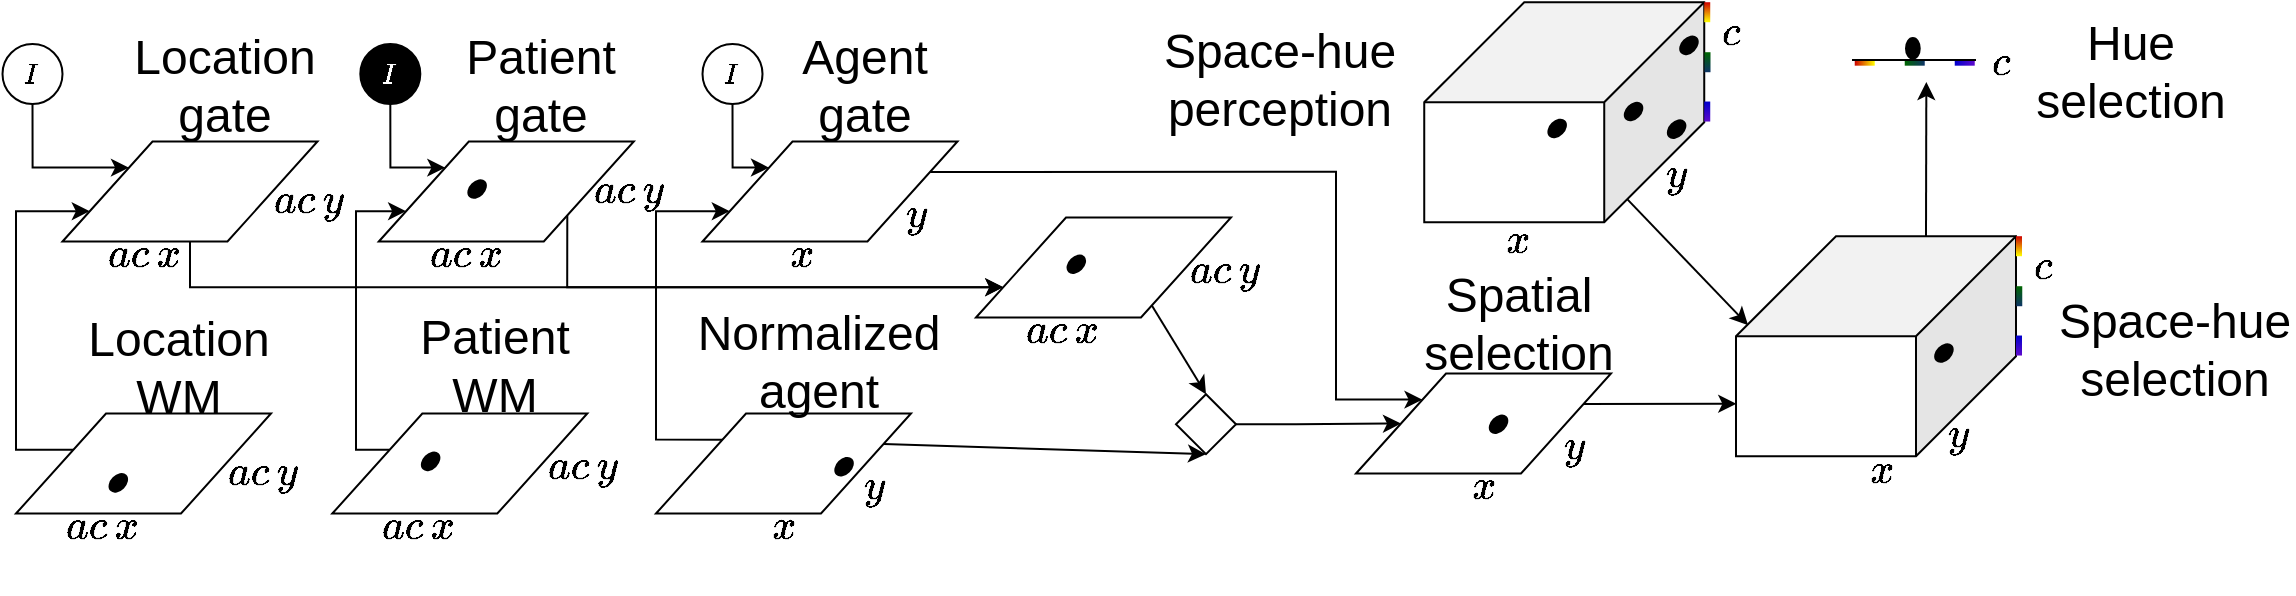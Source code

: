 <mxfile version="16.5.2" type="device"><diagram id="zXkaNMiOe2MEt0uAinrs" name="Page-1"><mxGraphModel dx="1185" dy="1464" grid="1" gridSize="10" guides="1" tooltips="1" connect="1" arrows="1" fold="1" page="1" pageScale="1" pageWidth="1169" pageHeight="827" math="1" shadow="0"><root><mxCell id="0"/><mxCell id="1" parent="0"/><mxCell id="jskrlIj5-P0HF-KF4wFD-42" style="edgeStyle=none;rounded=0;orthogonalLoop=1;jettySize=auto;html=1;exitX=1;exitY=0.25;exitDx=0;exitDy=0;entryX=0.5;entryY=1;entryDx=0;entryDy=0;" parent="1" source="jskrlIj5-P0HF-KF4wFD-1" target="jskrlIj5-P0HF-KF4wFD-31" edge="1"><mxGeometry relative="1" as="geometry"/></mxCell><mxCell id="jskrlIj5-P0HF-KF4wFD-45" style="edgeStyle=orthogonalEdgeStyle;rounded=0;orthogonalLoop=1;jettySize=auto;html=1;exitX=0;exitY=0;exitDx=0;exitDy=0;entryX=0;entryY=0.75;entryDx=0;entryDy=0;" parent="1" source="jskrlIj5-P0HF-KF4wFD-1" target="jskrlIj5-P0HF-KF4wFD-16" edge="1"><mxGeometry relative="1" as="geometry"><Array as="points"><mxPoint x="340" y="-431"/><mxPoint x="340" y="-545"/></Array></mxGeometry></mxCell><mxCell id="jskrlIj5-P0HF-KF4wFD-1" value="" style="shape=parallelogram;perimeter=parallelogramPerimeter;whiteSpace=wrap;html=1;fixedSize=1;fontFamily=Courier New;fontSize=9;size=45;fillColor=default;strokeColor=#000000;" parent="1" vertex="1"><mxGeometry x="340" y="-444.23" width="127.5" height="50" as="geometry"/></mxCell><mxCell id="jskrlIj5-P0HF-KF4wFD-2" value="&lt;font style=&quot;font-size: 18px&quot; face=&quot;Helvetica&quot;&gt;$$x$$&lt;/font&gt;" style="text;html=1;strokeColor=none;fillColor=none;align=center;verticalAlign=middle;whiteSpace=wrap;rounded=0;fontFamily=Courier New;fontSize=9;" parent="1" vertex="1"><mxGeometry x="384" y="-396.89" width="40" height="20" as="geometry"/></mxCell><mxCell id="jskrlIj5-P0HF-KF4wFD-3" value="&lt;font style=&quot;font-size: 18px&quot; face=&quot;Helvetica&quot;&gt;$$y$$&lt;/font&gt;" style="text;html=1;strokeColor=none;fillColor=none;align=center;verticalAlign=middle;whiteSpace=wrap;rounded=0;fontFamily=Courier New;fontSize=9;rotation=0;" parent="1" vertex="1"><mxGeometry x="428.88" y="-416.89" width="40" height="20" as="geometry"/></mxCell><mxCell id="jskrlIj5-P0HF-KF4wFD-4" value="&lt;br&gt;&lt;div&gt;&lt;font style=&quot;font-size: 24px&quot;&gt;Normalized agent&lt;br&gt;&lt;/font&gt;&lt;/div&gt;" style="text;html=1;strokeColor=none;fillColor=none;align=center;verticalAlign=middle;whiteSpace=wrap;rounded=0;" parent="1" vertex="1"><mxGeometry x="384.0" y="-487.0" width="75" height="20" as="geometry"/></mxCell><mxCell id="jskrlIj5-P0HF-KF4wFD-43" style="edgeStyle=orthogonalEdgeStyle;rounded=0;orthogonalLoop=1;jettySize=auto;html=1;exitX=0;exitY=0.25;exitDx=0;exitDy=0;entryX=0;entryY=0.75;entryDx=0;entryDy=0;" parent="1" source="jskrlIj5-P0HF-KF4wFD-6" target="jskrlIj5-P0HF-KF4wFD-21" edge="1"><mxGeometry relative="1" as="geometry"><Array as="points"><mxPoint x="20" y="-426"/><mxPoint x="20" y="-545"/></Array></mxGeometry></mxCell><mxCell id="jskrlIj5-P0HF-KF4wFD-6" value="" style="shape=parallelogram;perimeter=parallelogramPerimeter;whiteSpace=wrap;html=1;fixedSize=1;fontFamily=Courier New;fontSize=9;size=45;fillColor=default;strokeColor=#000000;" parent="1" vertex="1"><mxGeometry x="20.0" y="-444.23" width="127.5" height="50" as="geometry"/></mxCell><mxCell id="jskrlIj5-P0HF-KF4wFD-7" value="&lt;font style=&quot;font-size: 18px&quot; face=&quot;Helvetica&quot;&gt;$$ac \, x$$&lt;/font&gt;" style="text;html=1;strokeColor=none;fillColor=none;align=center;verticalAlign=middle;whiteSpace=wrap;rounded=0;fontFamily=Courier New;fontSize=9;" parent="1" vertex="1"><mxGeometry x="43.25" y="-396.89" width="40" height="20" as="geometry"/></mxCell><mxCell id="jskrlIj5-P0HF-KF4wFD-8" value="&lt;font style=&quot;font-size: 18px&quot; face=&quot;Helvetica&quot;&gt;$$ac \, y$$&lt;/font&gt;" style="text;html=1;strokeColor=none;fillColor=none;align=center;verticalAlign=middle;whiteSpace=wrap;rounded=0;fontFamily=Courier New;fontSize=9;rotation=0;" parent="1" vertex="1"><mxGeometry x="122.66" y="-423.9" width="40" height="20" as="geometry"/></mxCell><mxCell id="jskrlIj5-P0HF-KF4wFD-9" value="&lt;div&gt;&lt;font style=&quot;font-size: 24px&quot;&gt;Location WM&lt;br&gt;&lt;/font&gt;&lt;/div&gt;" style="text;html=1;strokeColor=none;fillColor=none;align=center;verticalAlign=middle;whiteSpace=wrap;rounded=0;" parent="1" vertex="1"><mxGeometry x="64.0" y="-477.0" width="75" height="20" as="geometry"/></mxCell><mxCell id="jskrlIj5-P0HF-KF4wFD-44" style="edgeStyle=orthogonalEdgeStyle;rounded=0;orthogonalLoop=1;jettySize=auto;html=1;exitX=0;exitY=0.25;exitDx=0;exitDy=0;entryX=0;entryY=0.75;entryDx=0;entryDy=0;" parent="1" source="jskrlIj5-P0HF-KF4wFD-10" target="jskrlIj5-P0HF-KF4wFD-25" edge="1"><mxGeometry relative="1" as="geometry"><Array as="points"><mxPoint x="190" y="-426"/><mxPoint x="190" y="-545"/></Array></mxGeometry></mxCell><mxCell id="jskrlIj5-P0HF-KF4wFD-10" value="" style="shape=parallelogram;perimeter=parallelogramPerimeter;whiteSpace=wrap;html=1;fixedSize=1;fontFamily=Courier New;fontSize=9;size=45;fillColor=default;strokeColor=#000000;" parent="1" vertex="1"><mxGeometry x="178.16" y="-444.23" width="127.5" height="50" as="geometry"/></mxCell><mxCell id="jskrlIj5-P0HF-KF4wFD-11" value="&lt;font style=&quot;font-size: 18px&quot; face=&quot;Helvetica&quot;&gt;$$ac \, x$$&lt;/font&gt;" style="text;html=1;strokeColor=none;fillColor=none;align=center;verticalAlign=middle;whiteSpace=wrap;rounded=0;fontFamily=Courier New;fontSize=9;" parent="1" vertex="1"><mxGeometry x="201.41" y="-396.89" width="40" height="20" as="geometry"/></mxCell><mxCell id="jskrlIj5-P0HF-KF4wFD-12" value="&lt;font style=&quot;font-size: 18px&quot; face=&quot;Helvetica&quot;&gt;$$ac \, y$$&lt;/font&gt;" style="text;html=1;strokeColor=none;fillColor=none;align=center;verticalAlign=middle;whiteSpace=wrap;rounded=0;fontFamily=Courier New;fontSize=9;rotation=0;" parent="1" vertex="1"><mxGeometry x="282.6" y="-427.0" width="40" height="20" as="geometry"/></mxCell><mxCell id="jskrlIj5-P0HF-KF4wFD-13" value="&lt;div&gt;&lt;font style=&quot;font-size: 24px&quot;&gt;Patient WM&lt;br&gt;&lt;/font&gt;&lt;/div&gt;" style="text;html=1;strokeColor=none;fillColor=none;align=center;verticalAlign=middle;whiteSpace=wrap;rounded=0;" parent="1" vertex="1"><mxGeometry x="222.16" y="-478.0" width="75" height="20" as="geometry"/></mxCell><mxCell id="jskrlIj5-P0HF-KF4wFD-15" style="edgeStyle=none;rounded=0;orthogonalLoop=1;jettySize=auto;html=1;entryX=0.5;entryY=1;entryDx=0;entryDy=0;" parent="1" source="jskrlIj5-P0HF-KF4wFD-8" target="jskrlIj5-P0HF-KF4wFD-8" edge="1"><mxGeometry relative="1" as="geometry"/></mxCell><mxCell id="jskrlIj5-P0HF-KF4wFD-54" style="edgeStyle=orthogonalEdgeStyle;rounded=0;orthogonalLoop=1;jettySize=auto;html=1;exitX=1;exitY=0.25;exitDx=0;exitDy=0;entryX=0;entryY=0;entryDx=0;entryDy=0;" parent="1" source="jskrlIj5-P0HF-KF4wFD-16" target="jskrlIj5-P0HF-KF4wFD-48" edge="1"><mxGeometry relative="1" as="geometry"><Array as="points"><mxPoint x="680" y="-565"/><mxPoint x="680" y="-451"/></Array></mxGeometry></mxCell><mxCell id="jskrlIj5-P0HF-KF4wFD-16" value="" style="shape=parallelogram;perimeter=parallelogramPerimeter;whiteSpace=wrap;html=1;fixedSize=1;fontFamily=Courier New;fontSize=9;size=45;fillColor=default;strokeColor=#000000;" parent="1" vertex="1"><mxGeometry x="363.25" y="-580.23" width="127.5" height="50" as="geometry"/></mxCell><mxCell id="jskrlIj5-P0HF-KF4wFD-17" value="&lt;font style=&quot;font-size: 18px&quot; face=&quot;Helvetica&quot;&gt;$$x$$&lt;/font&gt;" style="text;html=1;strokeColor=none;fillColor=none;align=center;verticalAlign=middle;whiteSpace=wrap;rounded=0;fontFamily=Courier New;fontSize=9;" parent="1" vertex="1"><mxGeometry x="392.63" y="-532.89" width="40" height="20" as="geometry"/></mxCell><mxCell id="jskrlIj5-P0HF-KF4wFD-18" value="&lt;font style=&quot;font-size: 18px&quot; face=&quot;Helvetica&quot;&gt;$$y$$&lt;/font&gt;" style="text;html=1;strokeColor=none;fillColor=none;align=center;verticalAlign=middle;whiteSpace=wrap;rounded=0;fontFamily=Courier New;fontSize=9;rotation=0;" parent="1" vertex="1"><mxGeometry x="449.63" y="-552.89" width="40" height="20" as="geometry"/></mxCell><mxCell id="jskrlIj5-P0HF-KF4wFD-19" value="&lt;div&gt;&lt;font style=&quot;font-size: 24px&quot;&gt;Agent gate&lt;br&gt;&lt;/font&gt;&lt;/div&gt;" style="text;html=1;strokeColor=none;fillColor=none;align=center;verticalAlign=middle;whiteSpace=wrap;rounded=0;" parent="1" vertex="1"><mxGeometry x="407.25" y="-618.0" width="75" height="20" as="geometry"/></mxCell><mxCell id="jskrlIj5-P0HF-KF4wFD-38" style="edgeStyle=orthogonalEdgeStyle;rounded=0;orthogonalLoop=1;jettySize=auto;html=1;exitX=0.5;exitY=1;exitDx=0;exitDy=0;entryX=0;entryY=0.75;entryDx=0;entryDy=0;" parent="1" source="jskrlIj5-P0HF-KF4wFD-21" target="jskrlIj5-P0HF-KF4wFD-34" edge="1"><mxGeometry relative="1" as="geometry"/></mxCell><mxCell id="jskrlIj5-P0HF-KF4wFD-21" value="" style="shape=parallelogram;perimeter=parallelogramPerimeter;whiteSpace=wrap;html=1;fixedSize=1;fontFamily=Courier New;fontSize=9;size=45;fillColor=default;strokeColor=#000000;" parent="1" vertex="1"><mxGeometry x="43.25" y="-580.23" width="127.5" height="50" as="geometry"/></mxCell><mxCell id="jskrlIj5-P0HF-KF4wFD-22" value="&lt;font style=&quot;font-size: 18px&quot; face=&quot;Helvetica&quot;&gt;$$ac \, x$$&lt;/font&gt;" style="text;html=1;strokeColor=none;fillColor=none;align=center;verticalAlign=middle;whiteSpace=wrap;rounded=0;fontFamily=Courier New;fontSize=9;" parent="1" vertex="1"><mxGeometry x="63.5" y="-532.89" width="40" height="20" as="geometry"/></mxCell><mxCell id="jskrlIj5-P0HF-KF4wFD-23" value="&lt;font style=&quot;font-size: 18px&quot; face=&quot;Helvetica&quot;&gt;$$ac \, y$$&lt;/font&gt;" style="text;html=1;strokeColor=none;fillColor=none;align=center;verticalAlign=middle;whiteSpace=wrap;rounded=0;fontFamily=Courier New;fontSize=9;rotation=0;" parent="1" vertex="1"><mxGeometry x="145.91" y="-559.9" width="40" height="20" as="geometry"/></mxCell><mxCell id="jskrlIj5-P0HF-KF4wFD-24" value="&lt;div&gt;&lt;font style=&quot;font-size: 24px&quot;&gt;Location gate&lt;br&gt;&lt;/font&gt;&lt;/div&gt;" style="text;html=1;strokeColor=none;fillColor=none;align=center;verticalAlign=middle;whiteSpace=wrap;rounded=0;" parent="1" vertex="1"><mxGeometry x="87.25" y="-618.0" width="75" height="20" as="geometry"/></mxCell><mxCell id="gTSj2PQT3EQv0jpup-3e-1" style="edgeStyle=orthogonalEdgeStyle;rounded=0;orthogonalLoop=1;jettySize=auto;html=1;exitX=1;exitY=1;exitDx=0;exitDy=0;entryX=0;entryY=0.75;entryDx=0;entryDy=0;" edge="1" parent="1" source="jskrlIj5-P0HF-KF4wFD-25" target="jskrlIj5-P0HF-KF4wFD-34"><mxGeometry relative="1" as="geometry"><Array as="points"><mxPoint x="296" y="-507"/></Array></mxGeometry></mxCell><mxCell id="jskrlIj5-P0HF-KF4wFD-25" value="" style="shape=parallelogram;perimeter=parallelogramPerimeter;whiteSpace=wrap;html=1;fixedSize=1;fontFamily=Courier New;fontSize=9;size=45;fillColor=default;strokeColor=#000000;" parent="1" vertex="1"><mxGeometry x="201.41" y="-580.23" width="127.5" height="50" as="geometry"/></mxCell><mxCell id="jskrlIj5-P0HF-KF4wFD-26" value="&lt;font style=&quot;font-size: 18px&quot; face=&quot;Helvetica&quot;&gt;$$ac \, x$$&lt;/font&gt;" style="text;html=1;strokeColor=none;fillColor=none;align=center;verticalAlign=middle;whiteSpace=wrap;rounded=0;fontFamily=Courier New;fontSize=9;" parent="1" vertex="1"><mxGeometry x="224.66" y="-532.89" width="40" height="20" as="geometry"/></mxCell><mxCell id="jskrlIj5-P0HF-KF4wFD-27" value="&lt;font style=&quot;font-size: 18px&quot; face=&quot;Helvetica&quot;&gt;$$ac \, y$$&lt;/font&gt;" style="text;html=1;strokeColor=none;fillColor=none;align=center;verticalAlign=middle;whiteSpace=wrap;rounded=0;fontFamily=Courier New;fontSize=9;rotation=0;" parent="1" vertex="1"><mxGeometry x="305.66" y="-565.23" width="40" height="20" as="geometry"/></mxCell><mxCell id="jskrlIj5-P0HF-KF4wFD-28" value="&lt;div&gt;&lt;font style=&quot;font-size: 24px&quot;&gt;Patient gate&lt;br&gt;&lt;/font&gt;&lt;/div&gt;" style="text;html=1;strokeColor=none;fillColor=none;align=center;verticalAlign=middle;whiteSpace=wrap;rounded=0;" parent="1" vertex="1"><mxGeometry x="245.41" y="-620" width="75" height="23" as="geometry"/></mxCell><mxCell id="jskrlIj5-P0HF-KF4wFD-30" style="edgeStyle=none;rounded=0;orthogonalLoop=1;jettySize=auto;html=1;entryX=0.5;entryY=1;entryDx=0;entryDy=0;" parent="1" source="jskrlIj5-P0HF-KF4wFD-23" target="jskrlIj5-P0HF-KF4wFD-23" edge="1"><mxGeometry relative="1" as="geometry"/></mxCell><mxCell id="jskrlIj5-P0HF-KF4wFD-53" style="edgeStyle=orthogonalEdgeStyle;rounded=0;orthogonalLoop=1;jettySize=auto;html=1;exitX=1;exitY=0.5;exitDx=0;exitDy=0;entryX=0;entryY=0.5;entryDx=0;entryDy=0;" parent="1" source="jskrlIj5-P0HF-KF4wFD-31" target="jskrlIj5-P0HF-KF4wFD-48" edge="1"><mxGeometry relative="1" as="geometry"/></mxCell><mxCell id="jskrlIj5-P0HF-KF4wFD-31" value="" style="rhombus;whiteSpace=wrap;html=1;aspect=fixed;" parent="1" vertex="1"><mxGeometry x="600" y="-453.9" width="30" height="30" as="geometry"/></mxCell><mxCell id="jskrlIj5-P0HF-KF4wFD-41" style="rounded=0;orthogonalLoop=1;jettySize=auto;html=1;exitX=0.75;exitY=1;exitDx=0;exitDy=0;entryX=0.5;entryY=0;entryDx=0;entryDy=0;" parent="1" source="jskrlIj5-P0HF-KF4wFD-34" target="jskrlIj5-P0HF-KF4wFD-31" edge="1"><mxGeometry relative="1" as="geometry"/></mxCell><mxCell id="jskrlIj5-P0HF-KF4wFD-34" value="" style="shape=parallelogram;perimeter=parallelogramPerimeter;whiteSpace=wrap;html=1;fixedSize=1;fontFamily=Courier New;fontSize=9;size=45;fillColor=default;strokeColor=#000000;" parent="1" vertex="1"><mxGeometry x="500.0" y="-542.23" width="127.5" height="50" as="geometry"/></mxCell><mxCell id="jskrlIj5-P0HF-KF4wFD-35" value="&lt;font style=&quot;font-size: 18px&quot; face=&quot;Helvetica&quot;&gt;$$ac \, x$$&lt;/font&gt;" style="text;html=1;strokeColor=none;fillColor=none;align=center;verticalAlign=middle;whiteSpace=wrap;rounded=0;fontFamily=Courier New;fontSize=9;" parent="1" vertex="1"><mxGeometry x="523.25" y="-494.89" width="40" height="20" as="geometry"/></mxCell><mxCell id="jskrlIj5-P0HF-KF4wFD-36" value="&lt;font style=&quot;font-size: 18px&quot; face=&quot;Helvetica&quot;&gt;$$ac \, y$$&lt;/font&gt;" style="text;html=1;strokeColor=none;fillColor=none;align=center;verticalAlign=middle;whiteSpace=wrap;rounded=0;fontFamily=Courier New;fontSize=9;rotation=0;" parent="1" vertex="1"><mxGeometry x="604.44" y="-525.0" width="40" height="20" as="geometry"/></mxCell><mxCell id="jskrlIj5-P0HF-KF4wFD-113" style="edgeStyle=orthogonalEdgeStyle;rounded=0;orthogonalLoop=1;jettySize=auto;html=1;exitX=0.5;exitY=1;exitDx=0;exitDy=0;entryX=0;entryY=0;entryDx=0;entryDy=0;" parent="1" source="jskrlIj5-P0HF-KF4wFD-47" target="jskrlIj5-P0HF-KF4wFD-21" edge="1"><mxGeometry relative="1" as="geometry"><Array as="points"><mxPoint x="28" y="-567"/></Array></mxGeometry></mxCell><mxCell id="jskrlIj5-P0HF-KF4wFD-47" value="$$I$$" style="ellipse;whiteSpace=wrap;html=1;aspect=fixed;" parent="1" vertex="1"><mxGeometry x="13.25" y="-629" width="30" height="30" as="geometry"/></mxCell><mxCell id="jskrlIj5-P0HF-KF4wFD-87" style="rounded=0;orthogonalLoop=1;jettySize=auto;html=1;exitX=1;exitY=0.25;exitDx=0;exitDy=0;entryX=0.999;entryY=0.762;entryDx=0;entryDy=0;entryPerimeter=0;" parent="1" source="jskrlIj5-P0HF-KF4wFD-48" target="jskrlIj5-P0HF-KF4wFD-75" edge="1"><mxGeometry relative="1" as="geometry"/></mxCell><mxCell id="jskrlIj5-P0HF-KF4wFD-48" value="" style="shape=parallelogram;perimeter=parallelogramPerimeter;whiteSpace=wrap;html=1;fixedSize=1;fontFamily=Courier New;fontSize=9;size=45;fillColor=default;strokeColor=#000000;" parent="1" vertex="1"><mxGeometry x="690" y="-464.23" width="127.5" height="50" as="geometry"/></mxCell><mxCell id="jskrlIj5-P0HF-KF4wFD-49" value="&lt;font style=&quot;font-size: 18px&quot; face=&quot;Helvetica&quot;&gt;$$x$$&lt;/font&gt;" style="text;html=1;strokeColor=none;fillColor=none;align=center;verticalAlign=middle;whiteSpace=wrap;rounded=0;fontFamily=Courier New;fontSize=9;" parent="1" vertex="1"><mxGeometry x="734" y="-416.89" width="40" height="20" as="geometry"/></mxCell><mxCell id="jskrlIj5-P0HF-KF4wFD-50" value="&lt;font style=&quot;font-size: 18px&quot; face=&quot;Helvetica&quot;&gt;$$y$$&lt;/font&gt;" style="text;html=1;strokeColor=none;fillColor=none;align=center;verticalAlign=middle;whiteSpace=wrap;rounded=0;fontFamily=Courier New;fontSize=9;rotation=0;" parent="1" vertex="1"><mxGeometry x="778.88" y="-436.89" width="40" height="20" as="geometry"/></mxCell><mxCell id="jskrlIj5-P0HF-KF4wFD-51" value="&lt;div&gt;&lt;font style=&quot;font-size: 24px&quot;&gt;Spatial selection&lt;br&gt;&lt;/font&gt;&lt;/div&gt;" style="text;html=1;strokeColor=none;fillColor=none;align=center;verticalAlign=middle;whiteSpace=wrap;rounded=0;" parent="1" vertex="1"><mxGeometry x="734.0" y="-499.0" width="75" height="20" as="geometry"/></mxCell><mxCell id="jskrlIj5-P0HF-KF4wFD-88" style="edgeStyle=none;rounded=0;orthogonalLoop=1;jettySize=auto;html=1;exitX=0.276;exitY=0.894;exitDx=0;exitDy=0;exitPerimeter=0;entryX=0.957;entryY=0.404;entryDx=0;entryDy=0;entryPerimeter=0;" parent="1" source="jskrlIj5-P0HF-KF4wFD-63" target="jskrlIj5-P0HF-KF4wFD-75" edge="1"><mxGeometry relative="1" as="geometry"/></mxCell><mxCell id="jskrlIj5-P0HF-KF4wFD-63" value="" style="shape=cube;whiteSpace=wrap;html=1;boundedLbl=1;backgroundOutline=1;darkOpacity=0.05;darkOpacity2=0.1;fontFamily=Helvetica;fontSize=6;flipV=0;flipH=1;size=50;" parent="1" vertex="1"><mxGeometry x="724.12" y="-649.89" width="140" height="110" as="geometry"/></mxCell><mxCell id="jskrlIj5-P0HF-KF4wFD-64" value="&lt;font style=&quot;font-size: 18px&quot; face=&quot;Helvetica&quot;&gt;$$x$$&lt;/font&gt;" style="text;html=1;strokeColor=none;fillColor=none;align=center;verticalAlign=middle;whiteSpace=wrap;rounded=0;fontFamily=Courier New;fontSize=9;" parent="1" vertex="1"><mxGeometry x="751" y="-539.89" width="40" height="20" as="geometry"/></mxCell><mxCell id="jskrlIj5-P0HF-KF4wFD-65" value="&lt;font style=&quot;font-size: 18px&quot; face=&quot;Helvetica&quot;&gt;$$y$$&lt;/font&gt;" style="text;html=1;strokeColor=none;fillColor=none;align=center;verticalAlign=middle;whiteSpace=wrap;rounded=0;fontFamily=Courier New;fontSize=9;rotation=0;" parent="1" vertex="1"><mxGeometry x="829.31" y="-577.01" width="42" height="27.78" as="geometry"/></mxCell><mxCell id="jskrlIj5-P0HF-KF4wFD-66" value="&lt;font style=&quot;font-size: 18px&quot; face=&quot;Helvetica&quot;&gt;$$c$$&lt;/font&gt;" style="text;html=1;strokeColor=none;fillColor=none;align=center;verticalAlign=middle;whiteSpace=wrap;rounded=0;fontFamily=Courier New;fontSize=9;" parent="1" vertex="1"><mxGeometry x="861.64" y="-643.86" width="30.5" height="20" as="geometry"/></mxCell><mxCell id="jskrlIj5-P0HF-KF4wFD-67" value="" style="rounded=0;whiteSpace=wrap;html=1;strokeColor=none;fillColor=#CC0000;gradientColor=#FFFF00;" parent="1" vertex="1"><mxGeometry x="864.12" y="-649.89" width="3" height="10" as="geometry"/></mxCell><mxCell id="jskrlIj5-P0HF-KF4wFD-68" value="" style="rounded=0;whiteSpace=wrap;html=1;strokeColor=none;fillColor=#006600;gradientColor=#0E3466;" parent="1" vertex="1"><mxGeometry x="864.25" y="-624.89" width="3" height="10" as="geometry"/></mxCell><mxCell id="jskrlIj5-P0HF-KF4wFD-69" value="" style="rounded=0;whiteSpace=wrap;html=1;strokeColor=none;fillColor=#0000CC;gradientColor=#5E0ACC;" parent="1" vertex="1"><mxGeometry x="864.12" y="-600.23" width="3" height="10" as="geometry"/></mxCell><mxCell id="jskrlIj5-P0HF-KF4wFD-70" value="&lt;div&gt;&lt;font style=&quot;font-size: 24px&quot;&gt;Space-hue perception&lt;br&gt;&lt;/font&gt;&lt;/div&gt;" style="text;html=1;strokeColor=none;fillColor=none;align=center;verticalAlign=middle;whiteSpace=wrap;rounded=0;" parent="1" vertex="1"><mxGeometry x="580.12" y="-620.86" width="144" height="20" as="geometry"/></mxCell><mxCell id="jskrlIj5-P0HF-KF4wFD-71" value="" style="ellipse;whiteSpace=wrap;html=1;rotation=-45;fillColor=#000000;" parent="1" vertex="1"><mxGeometry x="823.62" y="-598.66" width="10.31" height="6.87" as="geometry"/></mxCell><mxCell id="jskrlIj5-P0HF-KF4wFD-72" value="" style="ellipse;whiteSpace=wrap;html=1;rotation=-45;fillColor=#000000;" parent="1" vertex="1"><mxGeometry x="851.33" y="-631.76" width="10.31" height="6.87" as="geometry"/></mxCell><mxCell id="jskrlIj5-P0HF-KF4wFD-73" value="" style="ellipse;whiteSpace=wrap;html=1;rotation=-45;fillColor=#000000;" parent="1" vertex="1"><mxGeometry x="785.43" y="-590.23" width="10.31" height="6.87" as="geometry"/></mxCell><mxCell id="jskrlIj5-P0HF-KF4wFD-98" style="edgeStyle=none;rounded=0;orthogonalLoop=1;jettySize=auto;html=1;exitX=0;exitY=0;exitDx=45;exitDy=0;exitPerimeter=0;" parent="1" source="jskrlIj5-P0HF-KF4wFD-75" edge="1"><mxGeometry relative="1" as="geometry"><mxPoint x="975.167" y="-610" as="targetPoint"/></mxGeometry></mxCell><mxCell id="jskrlIj5-P0HF-KF4wFD-75" value="" style="shape=cube;whiteSpace=wrap;html=1;boundedLbl=1;backgroundOutline=1;darkOpacity=0.05;darkOpacity2=0.1;fontFamily=Helvetica;fontSize=6;flipV=0;flipH=1;size=50;" parent="1" vertex="1"><mxGeometry x="880" y="-532.89" width="140" height="110" as="geometry"/></mxCell><mxCell id="jskrlIj5-P0HF-KF4wFD-76" value="&lt;font style=&quot;font-size: 18px&quot; face=&quot;Helvetica&quot;&gt;$$x$$&lt;/font&gt;" style="text;html=1;strokeColor=none;fillColor=none;align=center;verticalAlign=middle;whiteSpace=wrap;rounded=0;fontFamily=Courier New;fontSize=9;" parent="1" vertex="1"><mxGeometry x="932.81" y="-424.89" width="40" height="20" as="geometry"/></mxCell><mxCell id="jskrlIj5-P0HF-KF4wFD-77" value="&lt;font style=&quot;font-size: 18px&quot; face=&quot;Helvetica&quot;&gt;$$y$$&lt;/font&gt;" style="text;html=1;strokeColor=none;fillColor=none;align=center;verticalAlign=middle;whiteSpace=wrap;rounded=0;fontFamily=Courier New;fontSize=9;rotation=0;" parent="1" vertex="1"><mxGeometry x="971.0" y="-442.89" width="40" height="20" as="geometry"/></mxCell><mxCell id="jskrlIj5-P0HF-KF4wFD-78" value="&lt;font style=&quot;font-size: 18px&quot; face=&quot;Helvetica&quot;&gt;$$c$$&lt;/font&gt;" style="text;html=1;strokeColor=none;fillColor=none;align=center;verticalAlign=middle;whiteSpace=wrap;rounded=0;fontFamily=Courier New;fontSize=9;" parent="1" vertex="1"><mxGeometry x="1017.52" y="-526.86" width="30.5" height="20" as="geometry"/></mxCell><mxCell id="jskrlIj5-P0HF-KF4wFD-79" value="" style="rounded=0;whiteSpace=wrap;html=1;strokeColor=none;fillColor=#CC0000;gradientColor=#FFFF00;" parent="1" vertex="1"><mxGeometry x="1020" y="-532.89" width="3" height="10" as="geometry"/></mxCell><mxCell id="jskrlIj5-P0HF-KF4wFD-80" value="" style="rounded=0;whiteSpace=wrap;html=1;strokeColor=none;fillColor=#006600;gradientColor=#0E3466;" parent="1" vertex="1"><mxGeometry x="1020.13" y="-507.89" width="3" height="10" as="geometry"/></mxCell><mxCell id="jskrlIj5-P0HF-KF4wFD-81" value="" style="rounded=0;whiteSpace=wrap;html=1;strokeColor=none;fillColor=#0000CC;gradientColor=#5E0ACC;" parent="1" vertex="1"><mxGeometry x="1020" y="-483.23" width="3" height="10" as="geometry"/></mxCell><mxCell id="jskrlIj5-P0HF-KF4wFD-82" value="&lt;div&gt;&lt;font style=&quot;font-size: 24px&quot;&gt;Space-hue selection&lt;br&gt;&lt;/font&gt;&lt;/div&gt;" style="text;html=1;strokeColor=none;fillColor=none;align=center;verticalAlign=middle;whiteSpace=wrap;rounded=0;" parent="1" vertex="1"><mxGeometry x="1040" y="-487.18" width="119" height="23" as="geometry"/></mxCell><mxCell id="jskrlIj5-P0HF-KF4wFD-94" value="" style="group;rotation=-90;" parent="1" vertex="1" connectable="0"><mxGeometry x="967.87" y="-649.66" width="3.13" height="59.66" as="geometry"/></mxCell><mxCell id="jskrlIj5-P0HF-KF4wFD-91" value="" style="rounded=0;whiteSpace=wrap;html=1;strokeColor=none;fillColor=#CC0000;gradientColor=#FFFF00;rotation=-90;" parent="jskrlIj5-P0HF-KF4wFD-94" vertex="1"><mxGeometry x="-25" y="25" width="3" height="10" as="geometry"/></mxCell><mxCell id="jskrlIj5-P0HF-KF4wFD-92" value="" style="rounded=0;whiteSpace=wrap;html=1;strokeColor=none;fillColor=#006600;gradientColor=#0E3466;rotation=-90;" parent="jskrlIj5-P0HF-KF4wFD-94" vertex="1"><mxGeometry y="25" width="3" height="10" as="geometry"/></mxCell><mxCell id="jskrlIj5-P0HF-KF4wFD-93" value="" style="rounded=0;whiteSpace=wrap;html=1;strokeColor=none;fillColor=#0000CC;gradientColor=#5E0ACC;rotation=-90;" parent="jskrlIj5-P0HF-KF4wFD-94" vertex="1"><mxGeometry x="25" y="25" width="3" height="10" as="geometry"/></mxCell><mxCell id="jskrlIj5-P0HF-KF4wFD-89" value="" style="endArrow=none;html=1;rounded=0;" parent="1" edge="1"><mxGeometry width="50" height="50" relative="1" as="geometry"><mxPoint x="938" y="-621" as="sourcePoint"/><mxPoint x="1000" y="-621" as="targetPoint"/></mxGeometry></mxCell><mxCell id="jskrlIj5-P0HF-KF4wFD-96" value="&lt;font style=&quot;font-size: 18px&quot; face=&quot;Helvetica&quot;&gt;$$c$$&lt;/font&gt;" style="text;html=1;strokeColor=none;fillColor=none;align=center;verticalAlign=middle;whiteSpace=wrap;rounded=0;fontFamily=Courier New;fontSize=9;" parent="1" vertex="1"><mxGeometry x="997.11" y="-628.77" width="30.5" height="18.77" as="geometry"/></mxCell><mxCell id="jskrlIj5-P0HF-KF4wFD-97" value="&lt;div&gt;&lt;font style=&quot;font-size: 24px&quot;&gt;Hue selection&lt;br&gt;&lt;/font&gt;&lt;/div&gt;" style="text;html=1;strokeColor=none;fillColor=none;align=center;verticalAlign=middle;whiteSpace=wrap;rounded=0;" parent="1" vertex="1"><mxGeometry x="1017.52" y="-626.36" width="119" height="23" as="geometry"/></mxCell><mxCell id="jskrlIj5-P0HF-KF4wFD-101" value="" style="ellipse;whiteSpace=wrap;html=1;rotation=-45;fillColor=#000000;" parent="1" vertex="1"><mxGeometry x="428.88" y="-421.1" width="10.31" height="6.87" as="geometry"/></mxCell><mxCell id="jskrlIj5-P0HF-KF4wFD-102" value="" style="ellipse;whiteSpace=wrap;html=1;rotation=-45;fillColor=#000000;" parent="1" vertex="1"><mxGeometry x="756.12" y="-442.33" width="10.31" height="6.87" as="geometry"/></mxCell><mxCell id="jskrlIj5-P0HF-KF4wFD-103" value="" style="ellipse;whiteSpace=wrap;html=1;rotation=-45;fillColor=#000000;" parent="1" vertex="1"><mxGeometry x="845.16" y="-589.87" width="10.31" height="6.87" as="geometry"/></mxCell><mxCell id="jskrlIj5-P0HF-KF4wFD-105" value="" style="ellipse;whiteSpace=wrap;html=1;rotation=-45;fillColor=#000000;" parent="1" vertex="1"><mxGeometry x="222.16" y="-423.76" width="10.31" height="6.87" as="geometry"/></mxCell><mxCell id="jskrlIj5-P0HF-KF4wFD-106" value="" style="ellipse;whiteSpace=wrap;html=1;rotation=-45;fillColor=#000000;" parent="1" vertex="1"><mxGeometry x="66.0" y="-413.0" width="10.31" height="6.87" as="geometry"/></mxCell><mxCell id="jskrlIj5-P0HF-KF4wFD-107" value="" style="ellipse;whiteSpace=wrap;html=1;rotation=-45;fillColor=#000000;" parent="1" vertex="1"><mxGeometry x="245.41" y="-559.9" width="10.31" height="6.87" as="geometry"/></mxCell><mxCell id="jskrlIj5-P0HF-KF4wFD-108" value="" style="ellipse;whiteSpace=wrap;html=1;rotation=-45;fillColor=#000000;" parent="1" vertex="1"><mxGeometry x="545" y="-522.29" width="10.31" height="6.87" as="geometry"/></mxCell><mxCell id="jskrlIj5-P0HF-KF4wFD-114" style="edgeStyle=orthogonalEdgeStyle;rounded=0;orthogonalLoop=1;jettySize=auto;html=1;exitX=0.5;exitY=1;exitDx=0;exitDy=0;entryX=0;entryY=0;entryDx=0;entryDy=0;" parent="1" source="jskrlIj5-P0HF-KF4wFD-109" target="jskrlIj5-P0HF-KF4wFD-25" edge="1"><mxGeometry relative="1" as="geometry"><Array as="points"><mxPoint x="207" y="-567"/></Array></mxGeometry></mxCell><mxCell id="jskrlIj5-P0HF-KF4wFD-109" value="&lt;font color=&quot;#FFFFFF&quot;&gt;$$I$$&lt;/font&gt;" style="ellipse;whiteSpace=wrap;html=1;aspect=fixed;fillColor=#000000;" parent="1" vertex="1"><mxGeometry x="192.16" y="-629" width="30" height="30" as="geometry"/></mxCell><mxCell id="jskrlIj5-P0HF-KF4wFD-115" style="edgeStyle=orthogonalEdgeStyle;rounded=0;orthogonalLoop=1;jettySize=auto;html=1;exitX=0.5;exitY=1;exitDx=0;exitDy=0;entryX=0;entryY=0;entryDx=0;entryDy=0;" parent="1" source="jskrlIj5-P0HF-KF4wFD-110" target="jskrlIj5-P0HF-KF4wFD-16" edge="1"><mxGeometry relative="1" as="geometry"><Array as="points"><mxPoint x="378" y="-567"/></Array></mxGeometry></mxCell><mxCell id="jskrlIj5-P0HF-KF4wFD-110" value="$$I$$" style="ellipse;whiteSpace=wrap;html=1;aspect=fixed;" parent="1" vertex="1"><mxGeometry x="363.25" y="-629" width="30" height="30" as="geometry"/></mxCell><mxCell id="jskrlIj5-P0HF-KF4wFD-111" value="" style="ellipse;whiteSpace=wrap;html=1;rotation=-45;fillColor=#000000;" parent="1" vertex="1"><mxGeometry x="978.81" y="-477.89" width="10.31" height="6.87" as="geometry"/></mxCell><mxCell id="jskrlIj5-P0HF-KF4wFD-112" value="" style="ellipse;whiteSpace=wrap;html=1;rotation=-90;fillColor=#000000;" parent="1" vertex="1"><mxGeometry x="963.28" y="-630.23" width="10.31" height="6.87" as="geometry"/></mxCell></root></mxGraphModel></diagram></mxfile>